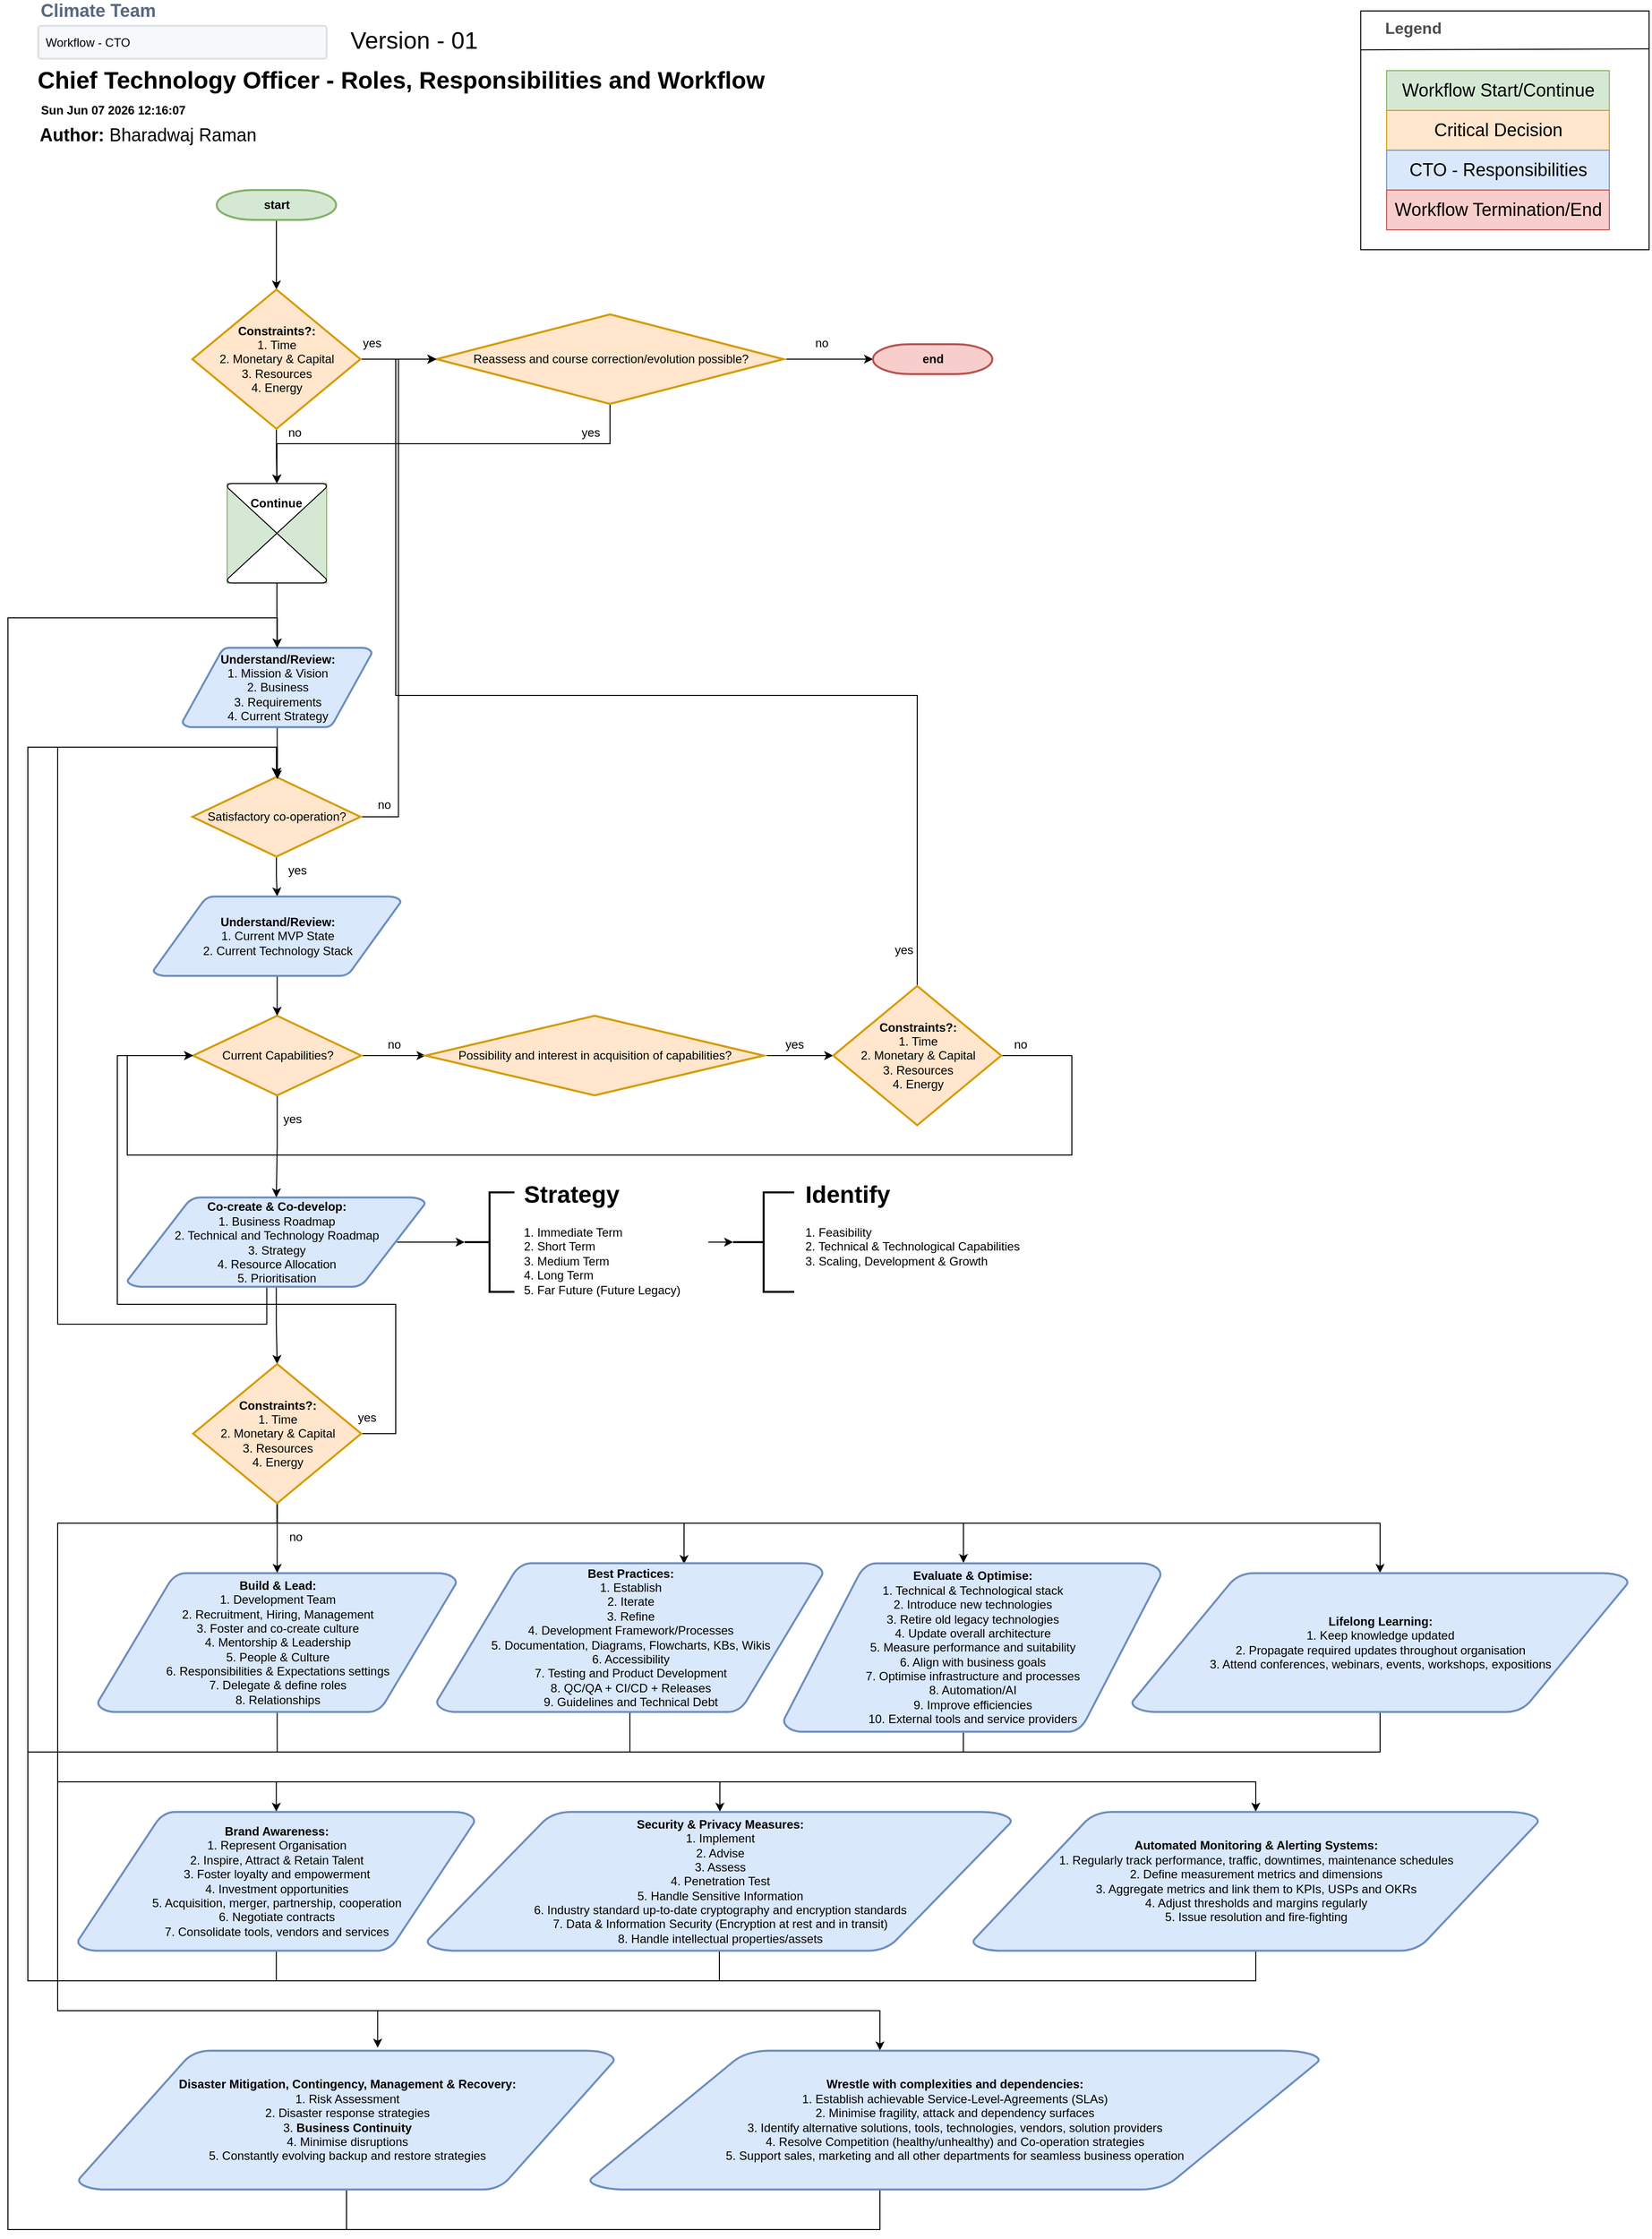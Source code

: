 <mxfile version="20.7.4" type="device"><diagram id="6a731a19-8d31-9384-78a2-239565b7b9f0" name="Page-1"><mxGraphModel dx="1796" dy="-773" grid="1" gridSize="10" guides="1" tooltips="1" connect="1" arrows="1" fold="1" page="1" pageScale="1" pageWidth="1169" pageHeight="827" background="none" math="0" shadow="0"><root><mxCell id="0"/><mxCell id="1" parent="0"/><mxCell id="cWF1NOrzTTTXSs0t4rSS-109" style="edgeStyle=orthogonalEdgeStyle;rounded=0;orthogonalLoop=1;jettySize=auto;html=1;entryX=0.5;entryY=0;entryDx=0;entryDy=0;entryPerimeter=0;" parent="1" source="cWF1NOrzTTTXSs0t4rSS-55" target="cWF1NOrzTTTXSs0t4rSS-59" edge="1"><mxGeometry relative="1" as="geometry"/></mxCell><mxCell id="cWF1NOrzTTTXSs0t4rSS-55" value="start" style="shape=mxgraph.flowchart.terminator;strokeWidth=2;gradientDirection=north;fontStyle=1;html=1;fillColor=#d5e8d4;strokeColor=#82b366;" parent="1" vertex="1"><mxGeometry x="270" y="1870" width="120" height="30" as="geometry"/></mxCell><mxCell id="cWF1NOrzTTTXSs0t4rSS-126" style="edgeStyle=orthogonalEdgeStyle;rounded=0;orthogonalLoop=1;jettySize=auto;html=1;exitX=0.5;exitY=1;exitDx=0;exitDy=0;exitPerimeter=0;entryX=0.5;entryY=0;entryDx=0;entryDy=0;entryPerimeter=0;" parent="1" source="cWF1NOrzTTTXSs0t4rSS-56" target="cWF1NOrzTTTXSs0t4rSS-125" edge="1"><mxGeometry relative="1" as="geometry"/></mxCell><mxCell id="cWF1NOrzTTTXSs0t4rSS-56" value="&lt;b&gt;Understand/Review: &lt;br&gt;&lt;/b&gt;1. Mission &amp;amp; Vision&lt;br&gt;2. Business&lt;br&gt;3. Requirements&lt;br&gt;4. Current Strategy" style="shape=mxgraph.flowchart.data;strokeWidth=2;gradientDirection=north;fontStyle=0;html=1;align=center;fillColor=#dae8fc;strokeColor=#6c8ebf;" parent="1" vertex="1"><mxGeometry x="235.5" y="2330" width="190.5" height="80" as="geometry"/></mxCell><mxCell id="cWF1NOrzTTTXSs0t4rSS-135" style="edgeStyle=orthogonalEdgeStyle;rounded=0;orthogonalLoop=1;jettySize=auto;html=1;exitX=0.905;exitY=0.5;exitDx=0;exitDy=0;exitPerimeter=0;entryX=0;entryY=0.5;entryDx=0;entryDy=0;entryPerimeter=0;" parent="1" source="cWF1NOrzTTTXSs0t4rSS-58" target="cWF1NOrzTTTXSs0t4rSS-134" edge="1"><mxGeometry relative="1" as="geometry"/></mxCell><mxCell id="cWF1NOrzTTTXSs0t4rSS-166" style="edgeStyle=orthogonalEdgeStyle;rounded=0;orthogonalLoop=1;jettySize=auto;html=1;exitX=0.468;exitY=0.991;exitDx=0;exitDy=0;exitPerimeter=0;entryX=0.5;entryY=0;entryDx=0;entryDy=0;entryPerimeter=0;" parent="1" source="cWF1NOrzTTTXSs0t4rSS-58" target="cWF1NOrzTTTXSs0t4rSS-125" edge="1"><mxGeometry relative="1" as="geometry"><Array as="points"><mxPoint x="320" y="3010"/><mxPoint x="110" y="3010"/><mxPoint x="110" y="2430"/><mxPoint x="330" y="2430"/></Array></mxGeometry></mxCell><mxCell id="cWF1NOrzTTTXSs0t4rSS-170" style="edgeStyle=orthogonalEdgeStyle;rounded=0;orthogonalLoop=1;jettySize=auto;html=1;exitX=0.5;exitY=1;exitDx=0;exitDy=0;exitPerimeter=0;entryX=0.5;entryY=0;entryDx=0;entryDy=0;entryPerimeter=0;" parent="1" source="cWF1NOrzTTTXSs0t4rSS-58" target="cWF1NOrzTTTXSs0t4rSS-169" edge="1"><mxGeometry relative="1" as="geometry"/></mxCell><mxCell id="cWF1NOrzTTTXSs0t4rSS-58" value="&lt;b&gt;Co-create &amp;amp; Co-develop:&lt;/b&gt;&lt;br&gt;1. Business Roadmap&lt;br&gt;2. Technical and Technology Roadmap&lt;br&gt;3. Strategy&lt;br&gt;4. Resource Allocation&lt;br&gt;5. Prioritisation" style="shape=mxgraph.flowchart.data;strokeWidth=2;gradientDirection=north;fontStyle=0;html=1;fillColor=#dae8fc;strokeColor=#6c8ebf;" parent="1" vertex="1"><mxGeometry x="180" y="2882.5" width="299.75" height="90" as="geometry"/></mxCell><mxCell id="cWF1NOrzTTTXSs0t4rSS-114" style="edgeStyle=orthogonalEdgeStyle;rounded=0;orthogonalLoop=1;jettySize=auto;html=1;exitX=0.5;exitY=1;exitDx=0;exitDy=0;exitPerimeter=0;entryX=0.5;entryY=0;entryDx=0;entryDy=0;entryPerimeter=0;" parent="1" source="cWF1NOrzTTTXSs0t4rSS-59" target="cWF1NOrzTTTXSs0t4rSS-111" edge="1"><mxGeometry relative="1" as="geometry"/></mxCell><mxCell id="cWF1NOrzTTTXSs0t4rSS-118" style="edgeStyle=orthogonalEdgeStyle;rounded=0;orthogonalLoop=1;jettySize=auto;html=1;exitX=1;exitY=0.5;exitDx=0;exitDy=0;exitPerimeter=0;entryX=0;entryY=0.5;entryDx=0;entryDy=0;entryPerimeter=0;" parent="1" source="cWF1NOrzTTTXSs0t4rSS-59" target="cWF1NOrzTTTXSs0t4rSS-117" edge="1"><mxGeometry relative="1" as="geometry"><mxPoint x="510" y="2040.333" as="targetPoint"/></mxGeometry></mxCell><mxCell id="cWF1NOrzTTTXSs0t4rSS-59" value="&lt;b&gt;Constraints?:&lt;/b&gt;&lt;br&gt;1. Time&lt;br&gt;2. Monetary &amp;amp; Capital&lt;br&gt;3. Resources&lt;br&gt;4. Energy" style="shape=mxgraph.flowchart.decision;strokeWidth=2;gradientDirection=north;fontStyle=0;html=1;fillColor=#ffe6cc;strokeColor=#d79b00;" parent="1" vertex="1"><mxGeometry x="245.5" y="1970" width="169" height="140" as="geometry"/></mxCell><mxCell id="cWF1NOrzTTTXSs0t4rSS-113" value="" style="group;fillColor=#d5e8d4;strokeColor=#82b366;fontStyle=1" parent="1" vertex="1" connectable="0"><mxGeometry x="280.5" y="2165" width="100" height="100" as="geometry"/></mxCell><mxCell id="cWF1NOrzTTTXSs0t4rSS-111" value="" style="verticalLabelPosition=bottom;verticalAlign=top;html=1;shape=mxgraph.flowchart.collate;" parent="cWF1NOrzTTTXSs0t4rSS-113" vertex="1"><mxGeometry width="100" height="100" as="geometry"/></mxCell><mxCell id="cWF1NOrzTTTXSs0t4rSS-112" value="Continue" style="text;html=1;strokeColor=none;fillColor=none;align=center;verticalAlign=middle;whiteSpace=wrap;rounded=0;fontStyle=1" parent="cWF1NOrzTTTXSs0t4rSS-113" vertex="1"><mxGeometry x="19.5" y="5" width="60" height="30" as="geometry"/></mxCell><mxCell id="cWF1NOrzTTTXSs0t4rSS-115" value="no" style="text;fontStyle=0;html=1;strokeColor=none;gradientColor=none;fillColor=none;strokeWidth=2;" parent="1" vertex="1"><mxGeometry x="340" y="2100" width="40" height="26" as="geometry"/></mxCell><mxCell id="cWF1NOrzTTTXSs0t4rSS-116" style="edgeStyle=orthogonalEdgeStyle;rounded=0;orthogonalLoop=1;jettySize=auto;html=1;exitX=0.5;exitY=1;exitDx=0;exitDy=0;exitPerimeter=0;entryX=0.5;entryY=0;entryDx=0;entryDy=0;entryPerimeter=0;" parent="1" source="cWF1NOrzTTTXSs0t4rSS-111" target="cWF1NOrzTTTXSs0t4rSS-56" edge="1"><mxGeometry relative="1" as="geometry"/></mxCell><mxCell id="cWF1NOrzTTTXSs0t4rSS-123" style="edgeStyle=orthogonalEdgeStyle;rounded=0;orthogonalLoop=1;jettySize=auto;html=1;exitX=1;exitY=0.5;exitDx=0;exitDy=0;exitPerimeter=0;entryX=0;entryY=0.5;entryDx=0;entryDy=0;entryPerimeter=0;" parent="1" source="cWF1NOrzTTTXSs0t4rSS-117" target="cWF1NOrzTTTXSs0t4rSS-122" edge="1"><mxGeometry relative="1" as="geometry"/></mxCell><mxCell id="cWF1NOrzTTTXSs0t4rSS-133" style="edgeStyle=orthogonalEdgeStyle;rounded=0;orthogonalLoop=1;jettySize=auto;html=1;exitX=0.5;exitY=1;exitDx=0;exitDy=0;exitPerimeter=0;" parent="1" source="cWF1NOrzTTTXSs0t4rSS-117" target="cWF1NOrzTTTXSs0t4rSS-111" edge="1"><mxGeometry relative="1" as="geometry"/></mxCell><mxCell id="cWF1NOrzTTTXSs0t4rSS-117" value="Reassess and course correction/evolution possible?" style="shape=mxgraph.flowchart.decision;strokeWidth=2;gradientDirection=north;fontStyle=0;html=1;fillColor=#ffe6cc;strokeColor=#d79b00;" parent="1" vertex="1"><mxGeometry x="491" y="1995" width="349" height="90" as="geometry"/></mxCell><mxCell id="cWF1NOrzTTTXSs0t4rSS-119" value="yes" style="text;fontStyle=0;html=1;strokeColor=none;gradientColor=none;fillColor=none;strokeWidth=2;" parent="1" vertex="1"><mxGeometry x="414.5" y="2010" width="40" height="26" as="geometry"/></mxCell><mxCell id="cWF1NOrzTTTXSs0t4rSS-121" value="yes" style="text;fontStyle=0;html=1;strokeColor=none;gradientColor=none;fillColor=none;strokeWidth=2;" parent="1" vertex="1"><mxGeometry x="635" y="2100" width="40" height="26" as="geometry"/></mxCell><mxCell id="cWF1NOrzTTTXSs0t4rSS-122" value="end" style="shape=mxgraph.flowchart.terminator;strokeWidth=2;gradientDirection=north;fontStyle=1;html=1;fillColor=#f8cecc;strokeColor=#b85450;" parent="1" vertex="1"><mxGeometry x="930" y="2025" width="120" height="30" as="geometry"/></mxCell><mxCell id="cWF1NOrzTTTXSs0t4rSS-144" style="edgeStyle=orthogonalEdgeStyle;rounded=0;orthogonalLoop=1;jettySize=auto;html=1;exitX=1;exitY=0.5;exitDx=0;exitDy=0;exitPerimeter=0;entryX=0;entryY=0.5;entryDx=0;entryDy=0;entryPerimeter=0;" parent="1" source="cWF1NOrzTTTXSs0t4rSS-125" target="cWF1NOrzTTTXSs0t4rSS-117" edge="1"><mxGeometry relative="1" as="geometry"/></mxCell><mxCell id="cWF1NOrzTTTXSs0t4rSS-147" style="edgeStyle=orthogonalEdgeStyle;rounded=0;orthogonalLoop=1;jettySize=auto;html=1;exitX=0.5;exitY=1;exitDx=0;exitDy=0;exitPerimeter=0;entryX=0.5;entryY=0;entryDx=0;entryDy=0;entryPerimeter=0;" parent="1" source="cWF1NOrzTTTXSs0t4rSS-125" target="cWF1NOrzTTTXSs0t4rSS-146" edge="1"><mxGeometry relative="1" as="geometry"/></mxCell><mxCell id="cWF1NOrzTTTXSs0t4rSS-125" value="Satisfactory co-operation?" style="shape=mxgraph.flowchart.decision;strokeWidth=2;gradientDirection=north;fontStyle=0;html=1;fillColor=#ffe6cc;strokeColor=#d79b00;" parent="1" vertex="1"><mxGeometry x="245.5" y="2460" width="169" height="80" as="geometry"/></mxCell><mxCell id="cWF1NOrzTTTXSs0t4rSS-130" value="no" style="text;fontStyle=0;html=1;strokeColor=none;gradientColor=none;fillColor=none;strokeWidth=2;" parent="1" vertex="1"><mxGeometry x="430" y="2474" width="40" height="26" as="geometry"/></mxCell><mxCell id="cWF1NOrzTTTXSs0t4rSS-131" value="no" style="text;fontStyle=0;html=1;strokeColor=none;gradientColor=none;fillColor=none;strokeWidth=2;" parent="1" vertex="1"><mxGeometry x="870" y="2010" width="40" height="26" as="geometry"/></mxCell><mxCell id="cWF1NOrzTTTXSs0t4rSS-137" value="" style="group" parent="1" vertex="1" connectable="0"><mxGeometry x="519.37" y="2860" width="245" height="135" as="geometry"/></mxCell><mxCell id="cWF1NOrzTTTXSs0t4rSS-134" value="" style="strokeWidth=2;html=1;shape=mxgraph.flowchart.annotation_2;align=left;labelPosition=right;pointerEvents=1;" parent="cWF1NOrzTTTXSs0t4rSS-137" vertex="1"><mxGeometry y="17.5" width="50" height="100" as="geometry"/></mxCell><mxCell id="cWF1NOrzTTTXSs0t4rSS-136" value="&lt;h1&gt;Strategy&lt;/h1&gt;&lt;p&gt;1. Immediate Term&lt;br&gt;2. Short Term&lt;br&gt;3. Medium Term&lt;br&gt;4. Long Term&lt;br&gt;5. Far Future (Future Legacy)&lt;/p&gt;" style="text;html=1;strokeColor=none;fillColor=none;spacing=5;spacingTop=-20;whiteSpace=wrap;overflow=hidden;rounded=0;" parent="cWF1NOrzTTTXSs0t4rSS-137" vertex="1"><mxGeometry x="55" width="190" height="135" as="geometry"/></mxCell><mxCell id="cWF1NOrzTTTXSs0t4rSS-138" value="" style="group" parent="1" vertex="1" connectable="0"><mxGeometry x="789.37" y="2860" width="300.63" height="135" as="geometry"/></mxCell><mxCell id="cWF1NOrzTTTXSs0t4rSS-139" value="" style="strokeWidth=2;html=1;shape=mxgraph.flowchart.annotation_2;align=left;labelPosition=right;pointerEvents=1;" parent="cWF1NOrzTTTXSs0t4rSS-138" vertex="1"><mxGeometry y="17.5" width="61.353" height="100" as="geometry"/></mxCell><mxCell id="cWF1NOrzTTTXSs0t4rSS-140" value="&lt;h1&gt;Identify&lt;/h1&gt;&lt;p&gt;1. Feasibility&lt;br&gt;2. Technical &amp;amp; Technological Capabilities&lt;br&gt;3. Scaling, Development &amp;amp; Growth&lt;br&gt;&lt;/p&gt;" style="text;html=1;strokeColor=none;fillColor=none;spacing=5;spacingTop=-20;whiteSpace=wrap;overflow=hidden;rounded=0;" parent="cWF1NOrzTTTXSs0t4rSS-138" vertex="1"><mxGeometry x="67.488" width="233.142" height="110" as="geometry"/></mxCell><mxCell id="cWF1NOrzTTTXSs0t4rSS-143" style="edgeStyle=orthogonalEdgeStyle;rounded=0;orthogonalLoop=1;jettySize=auto;html=1;entryX=0;entryY=0.5;entryDx=0;entryDy=0;entryPerimeter=0;" parent="1" source="cWF1NOrzTTTXSs0t4rSS-136" target="cWF1NOrzTTTXSs0t4rSS-139" edge="1"><mxGeometry relative="1" as="geometry"/></mxCell><mxCell id="cWF1NOrzTTTXSs0t4rSS-151" style="edgeStyle=orthogonalEdgeStyle;rounded=0;orthogonalLoop=1;jettySize=auto;html=1;exitX=1;exitY=0.5;exitDx=0;exitDy=0;exitPerimeter=0;entryX=0;entryY=0.5;entryDx=0;entryDy=0;entryPerimeter=0;" parent="1" source="cWF1NOrzTTTXSs0t4rSS-145" target="cWF1NOrzTTTXSs0t4rSS-150" edge="1"><mxGeometry relative="1" as="geometry"/></mxCell><mxCell id="cWF1NOrzTTTXSs0t4rSS-162" style="edgeStyle=orthogonalEdgeStyle;rounded=0;orthogonalLoop=1;jettySize=auto;html=1;" parent="1" source="cWF1NOrzTTTXSs0t4rSS-145" target="cWF1NOrzTTTXSs0t4rSS-58" edge="1"><mxGeometry relative="1" as="geometry"/></mxCell><mxCell id="cWF1NOrzTTTXSs0t4rSS-145" value="Current Capabilities?" style="shape=mxgraph.flowchart.decision;strokeWidth=2;gradientDirection=north;fontStyle=0;html=1;fillColor=#ffe6cc;strokeColor=#d79b00;" parent="1" vertex="1"><mxGeometry x="246.25" y="2700" width="169" height="80" as="geometry"/></mxCell><mxCell id="cWF1NOrzTTTXSs0t4rSS-149" style="edgeStyle=orthogonalEdgeStyle;rounded=0;orthogonalLoop=1;jettySize=auto;html=1;exitX=0.5;exitY=1;exitDx=0;exitDy=0;exitPerimeter=0;entryX=0.5;entryY=0;entryDx=0;entryDy=0;entryPerimeter=0;" parent="1" source="cWF1NOrzTTTXSs0t4rSS-146" target="cWF1NOrzTTTXSs0t4rSS-145" edge="1"><mxGeometry relative="1" as="geometry"/></mxCell><mxCell id="cWF1NOrzTTTXSs0t4rSS-146" value="&lt;b&gt;Understand/Review: &lt;br&gt;&lt;/b&gt;1. Current MVP State&lt;br&gt;2. Current Technology Stack" style="shape=mxgraph.flowchart.data;strokeWidth=2;gradientDirection=north;fontStyle=0;html=1;align=center;fillColor=#dae8fc;strokeColor=#6c8ebf;" parent="1" vertex="1"><mxGeometry x="206.25" y="2580" width="249" height="80" as="geometry"/></mxCell><mxCell id="cWF1NOrzTTTXSs0t4rSS-148" value="yes" style="text;fontStyle=0;html=1;strokeColor=none;gradientColor=none;fillColor=none;strokeWidth=2;" parent="1" vertex="1"><mxGeometry x="340" y="2540" width="40" height="26" as="geometry"/></mxCell><mxCell id="cWF1NOrzTTTXSs0t4rSS-156" style="edgeStyle=orthogonalEdgeStyle;rounded=0;orthogonalLoop=1;jettySize=auto;html=1;exitX=1;exitY=0.5;exitDx=0;exitDy=0;exitPerimeter=0;entryX=0;entryY=0.5;entryDx=0;entryDy=0;entryPerimeter=0;" parent="1" source="cWF1NOrzTTTXSs0t4rSS-150" target="cWF1NOrzTTTXSs0t4rSS-155" edge="1"><mxGeometry relative="1" as="geometry"/></mxCell><mxCell id="cWF1NOrzTTTXSs0t4rSS-150" value="Possibility and interest in acquisition of capabilities?" style="shape=mxgraph.flowchart.decision;strokeWidth=2;gradientDirection=north;fontStyle=0;html=1;fillColor=#ffe6cc;strokeColor=#d79b00;" parent="1" vertex="1"><mxGeometry x="480" y="2700" width="340" height="80" as="geometry"/></mxCell><mxCell id="cWF1NOrzTTTXSs0t4rSS-152" value="no" style="text;fontStyle=0;html=1;strokeColor=none;gradientColor=none;fillColor=none;strokeWidth=2;" parent="1" vertex="1"><mxGeometry x="440" y="2715" width="40" height="26" as="geometry"/></mxCell><mxCell id="cWF1NOrzTTTXSs0t4rSS-158" style="edgeStyle=orthogonalEdgeStyle;rounded=0;orthogonalLoop=1;jettySize=auto;html=1;exitX=0.5;exitY=0;exitDx=0;exitDy=0;exitPerimeter=0;entryX=0;entryY=0.5;entryDx=0;entryDy=0;entryPerimeter=0;" parent="1" source="cWF1NOrzTTTXSs0t4rSS-155" target="cWF1NOrzTTTXSs0t4rSS-117" edge="1"><mxGeometry relative="1" as="geometry"><Array as="points"><mxPoint x="975" y="2378"/><mxPoint x="450" y="2378"/><mxPoint x="450" y="2040"/></Array></mxGeometry></mxCell><mxCell id="cWF1NOrzTTTXSs0t4rSS-160" style="edgeStyle=orthogonalEdgeStyle;rounded=0;orthogonalLoop=1;jettySize=auto;html=1;exitX=1;exitY=0.5;exitDx=0;exitDy=0;exitPerimeter=0;entryX=0;entryY=0.5;entryDx=0;entryDy=0;entryPerimeter=0;" parent="1" source="cWF1NOrzTTTXSs0t4rSS-155" target="cWF1NOrzTTTXSs0t4rSS-145" edge="1"><mxGeometry relative="1" as="geometry"><Array as="points"><mxPoint x="1130" y="2740"/><mxPoint x="1130" y="2840"/><mxPoint x="180" y="2840"/><mxPoint x="180" y="2740"/></Array></mxGeometry></mxCell><mxCell id="cWF1NOrzTTTXSs0t4rSS-155" value="&lt;b&gt;Constraints?:&lt;/b&gt;&lt;br&gt;1. Time&lt;br&gt;2. Monetary &amp;amp; Capital&lt;br&gt;3. Resources&lt;br&gt;4. Energy" style="shape=mxgraph.flowchart.decision;strokeWidth=2;gradientDirection=north;fontStyle=0;html=1;fillColor=#ffe6cc;strokeColor=#d79b00;" parent="1" vertex="1"><mxGeometry x="890" y="2670" width="169" height="140" as="geometry"/></mxCell><mxCell id="cWF1NOrzTTTXSs0t4rSS-157" value="yes" style="text;fontStyle=0;html=1;strokeColor=none;gradientColor=none;fillColor=none;strokeWidth=2;" parent="1" vertex="1"><mxGeometry x="840" y="2715" width="40" height="26" as="geometry"/></mxCell><mxCell id="cWF1NOrzTTTXSs0t4rSS-159" value="yes" style="text;fontStyle=0;html=1;strokeColor=none;gradientColor=none;fillColor=none;strokeWidth=2;" parent="1" vertex="1"><mxGeometry x="950" y="2620" width="40" height="26" as="geometry"/></mxCell><mxCell id="cWF1NOrzTTTXSs0t4rSS-161" value="no" style="text;fontStyle=0;html=1;strokeColor=none;gradientColor=none;fillColor=none;strokeWidth=2;" parent="1" vertex="1"><mxGeometry x="1070" y="2715" width="40" height="26" as="geometry"/></mxCell><mxCell id="cWF1NOrzTTTXSs0t4rSS-163" value="yes" style="text;fontStyle=0;html=1;strokeColor=none;gradientColor=none;fillColor=none;strokeWidth=2;" parent="1" vertex="1"><mxGeometry x="335" y="2790" width="40" height="26" as="geometry"/></mxCell><mxCell id="cWF1NOrzTTTXSs0t4rSS-179" style="edgeStyle=orthogonalEdgeStyle;rounded=0;orthogonalLoop=1;jettySize=auto;html=1;exitX=0.5;exitY=1;exitDx=0;exitDy=0;exitPerimeter=0;" parent="1" source="cWF1NOrzTTTXSs0t4rSS-167" edge="1"><mxGeometry relative="1" as="geometry"><mxPoint x="331" y="2462.105" as="targetPoint"/><Array as="points"><mxPoint x="331" y="3440"/><mxPoint x="80" y="3440"/><mxPoint x="80" y="2430"/><mxPoint x="331" y="2430"/></Array></mxGeometry></mxCell><mxCell id="cWF1NOrzTTTXSs0t4rSS-167" value="&lt;b&gt;Build &amp;amp; Lead: &lt;br&gt;&lt;/b&gt;1. Development Team&lt;br&gt;2. Recruitment, Hiring, Management&lt;br&gt;3. Foster and co-create culture&lt;br&gt;4. Mentorship &amp;amp; Leadership&lt;br&gt;5. People &amp;amp; Culture&lt;br&gt;6. Responsibilities &amp;amp; Expectations settings&lt;br&gt;7. Delegate &amp;amp; define roles&lt;br&gt;8. Relationships" style="shape=mxgraph.flowchart.data;strokeWidth=2;gradientDirection=north;fontStyle=0;html=1;align=center;fillColor=#dae8fc;strokeColor=#6c8ebf;" parent="1" vertex="1"><mxGeometry x="150.19" y="3260" width="361.12" height="140" as="geometry"/></mxCell><mxCell id="cWF1NOrzTTTXSs0t4rSS-171" style="edgeStyle=orthogonalEdgeStyle;rounded=0;orthogonalLoop=1;jettySize=auto;html=1;exitX=1;exitY=0.5;exitDx=0;exitDy=0;exitPerimeter=0;entryX=0;entryY=0.5;entryDx=0;entryDy=0;entryPerimeter=0;" parent="1" source="cWF1NOrzTTTXSs0t4rSS-169" target="cWF1NOrzTTTXSs0t4rSS-145" edge="1"><mxGeometry relative="1" as="geometry"><Array as="points"><mxPoint x="450" y="3120"/><mxPoint x="450" y="2990"/><mxPoint x="170" y="2990"/><mxPoint x="170" y="2740"/></Array></mxGeometry></mxCell><mxCell id="cWF1NOrzTTTXSs0t4rSS-173" style="edgeStyle=orthogonalEdgeStyle;rounded=0;orthogonalLoop=1;jettySize=auto;html=1;exitX=0.5;exitY=1;exitDx=0;exitDy=0;exitPerimeter=0;" parent="1" source="cWF1NOrzTTTXSs0t4rSS-169" target="cWF1NOrzTTTXSs0t4rSS-167" edge="1"><mxGeometry relative="1" as="geometry"/></mxCell><mxCell id="cWF1NOrzTTTXSs0t4rSS-177" style="edgeStyle=orthogonalEdgeStyle;rounded=0;orthogonalLoop=1;jettySize=auto;html=1;exitX=0.5;exitY=1;exitDx=0;exitDy=0;exitPerimeter=0;entryX=0.64;entryY=0.007;entryDx=0;entryDy=0;entryPerimeter=0;" parent="1" source="cWF1NOrzTTTXSs0t4rSS-169" target="cWF1NOrzTTTXSs0t4rSS-176" edge="1"><mxGeometry relative="1" as="geometry"><Array as="points"><mxPoint x="331" y="3210"/><mxPoint x="740" y="3210"/></Array></mxGeometry></mxCell><mxCell id="cWF1NOrzTTTXSs0t4rSS-182" style="edgeStyle=orthogonalEdgeStyle;rounded=0;orthogonalLoop=1;jettySize=auto;html=1;exitX=0.5;exitY=1;exitDx=0;exitDy=0;exitPerimeter=0;" parent="1" source="cWF1NOrzTTTXSs0t4rSS-169" target="cWF1NOrzTTTXSs0t4rSS-178" edge="1"><mxGeometry relative="1" as="geometry"><Array as="points"><mxPoint x="331" y="3210"/><mxPoint x="1021" y="3210"/></Array></mxGeometry></mxCell><mxCell id="cWF1NOrzTTTXSs0t4rSS-185" style="edgeStyle=orthogonalEdgeStyle;rounded=0;orthogonalLoop=1;jettySize=auto;html=1;exitX=0.5;exitY=1;exitDx=0;exitDy=0;exitPerimeter=0;" parent="1" source="cWF1NOrzTTTXSs0t4rSS-169" target="cWF1NOrzTTTXSs0t4rSS-184" edge="1"><mxGeometry relative="1" as="geometry"><Array as="points"><mxPoint x="331" y="3210"/><mxPoint x="1440" y="3210"/></Array></mxGeometry></mxCell><mxCell id="cWF1NOrzTTTXSs0t4rSS-188" style="edgeStyle=orthogonalEdgeStyle;rounded=0;orthogonalLoop=1;jettySize=auto;html=1;exitX=0.5;exitY=1;exitDx=0;exitDy=0;exitPerimeter=0;entryX=0.5;entryY=0;entryDx=0;entryDy=0;entryPerimeter=0;" parent="1" source="cWF1NOrzTTTXSs0t4rSS-169" target="cWF1NOrzTTTXSs0t4rSS-187" edge="1"><mxGeometry relative="1" as="geometry"><Array as="points"><mxPoint x="331" y="3210"/><mxPoint x="110" y="3210"/><mxPoint x="110" y="3470"/><mxPoint x="330" y="3470"/></Array></mxGeometry></mxCell><mxCell id="cWF1NOrzTTTXSs0t4rSS-190" style="edgeStyle=orthogonalEdgeStyle;rounded=0;orthogonalLoop=1;jettySize=auto;html=1;exitX=0.5;exitY=1;exitDx=0;exitDy=0;exitPerimeter=0;" parent="1" source="cWF1NOrzTTTXSs0t4rSS-169" target="cWF1NOrzTTTXSs0t4rSS-189" edge="1"><mxGeometry relative="1" as="geometry"><Array as="points"><mxPoint x="331" y="3210"/><mxPoint x="110" y="3210"/><mxPoint x="110" y="3470"/><mxPoint x="776" y="3470"/></Array></mxGeometry></mxCell><mxCell id="cWF1NOrzTTTXSs0t4rSS-194" style="edgeStyle=orthogonalEdgeStyle;rounded=0;orthogonalLoop=1;jettySize=auto;html=1;exitX=0.5;exitY=1;exitDx=0;exitDy=0;exitPerimeter=0;" parent="1" source="cWF1NOrzTTTXSs0t4rSS-169" target="cWF1NOrzTTTXSs0t4rSS-193" edge="1"><mxGeometry relative="1" as="geometry"><Array as="points"><mxPoint x="331" y="3210"/><mxPoint x="110" y="3210"/><mxPoint x="110" y="3470"/><mxPoint x="1315" y="3470"/></Array></mxGeometry></mxCell><mxCell id="cWF1NOrzTTTXSs0t4rSS-197" style="edgeStyle=orthogonalEdgeStyle;rounded=0;orthogonalLoop=1;jettySize=auto;html=1;exitX=0.5;exitY=1;exitDx=0;exitDy=0;exitPerimeter=0;entryX=0.558;entryY=-0.02;entryDx=0;entryDy=0;entryPerimeter=0;" parent="1" source="cWF1NOrzTTTXSs0t4rSS-169" target="cWF1NOrzTTTXSs0t4rSS-196" edge="1"><mxGeometry relative="1" as="geometry"><Array as="points"><mxPoint x="331" y="3210"/><mxPoint x="110" y="3210"/><mxPoint x="110" y="3700"/><mxPoint x="432" y="3700"/></Array></mxGeometry></mxCell><mxCell id="cWF1NOrzTTTXSs0t4rSS-201" style="edgeStyle=orthogonalEdgeStyle;rounded=0;orthogonalLoop=1;jettySize=auto;html=1;" parent="1" source="cWF1NOrzTTTXSs0t4rSS-169" target="cWF1NOrzTTTXSs0t4rSS-198" edge="1"><mxGeometry relative="1" as="geometry"><Array as="points"><mxPoint x="331" y="3210"/><mxPoint x="110" y="3210"/><mxPoint x="110" y="3700"/><mxPoint x="937" y="3700"/></Array></mxGeometry></mxCell><mxCell id="cWF1NOrzTTTXSs0t4rSS-169" value="&lt;b&gt;Constraints?:&lt;/b&gt;&lt;br&gt;1. Time&lt;br&gt;2. Monetary &amp;amp; Capital&lt;br&gt;3. Resources&lt;br&gt;4. Energy" style="shape=mxgraph.flowchart.decision;strokeWidth=2;gradientDirection=north;fontStyle=0;html=1;fillColor=#ffe6cc;strokeColor=#d79b00;" parent="1" vertex="1"><mxGeometry x="246.25" y="3050" width="169" height="140" as="geometry"/></mxCell><mxCell id="cWF1NOrzTTTXSs0t4rSS-172" value="yes" style="text;fontStyle=0;html=1;strokeColor=none;gradientColor=none;fillColor=none;strokeWidth=2;" parent="1" vertex="1"><mxGeometry x="410" y="3090" width="40" height="26" as="geometry"/></mxCell><mxCell id="cWF1NOrzTTTXSs0t4rSS-174" value="no" style="text;fontStyle=0;html=1;strokeColor=none;gradientColor=none;fillColor=none;strokeWidth=2;" parent="1" vertex="1"><mxGeometry x="340.5" y="3210" width="40" height="26" as="geometry"/></mxCell><mxCell id="cWF1NOrzTTTXSs0t4rSS-180" style="edgeStyle=orthogonalEdgeStyle;rounded=0;orthogonalLoop=1;jettySize=auto;html=1;exitX=0.5;exitY=1;exitDx=0;exitDy=0;exitPerimeter=0;entryX=0.5;entryY=0;entryDx=0;entryDy=0;entryPerimeter=0;" parent="1" source="cWF1NOrzTTTXSs0t4rSS-176" target="cWF1NOrzTTTXSs0t4rSS-125" edge="1"><mxGeometry relative="1" as="geometry"><Array as="points"><mxPoint x="686" y="3440"/><mxPoint x="80" y="3440"/><mxPoint x="80" y="2430"/><mxPoint x="330" y="2430"/></Array></mxGeometry></mxCell><mxCell id="cWF1NOrzTTTXSs0t4rSS-176" value="&lt;b&gt;Best Practices: &lt;br&gt;&lt;/b&gt;1. Establish&lt;br&gt;2. Iterate&lt;br&gt;3. Refine&lt;br&gt;4. Development Framework/Processes&lt;br&gt;5. Documentation, Diagrams, Flowcharts, KBs, Wikis&lt;br&gt;6. Accessibility&lt;br&gt;7. Testing and Product Development&lt;br&gt;8. QC/QA + CI/CD + Releases&lt;br&gt;9. Guidelines and Technical Debt" style="shape=mxgraph.flowchart.data;strokeWidth=2;gradientDirection=north;fontStyle=0;html=1;align=center;fillColor=#dae8fc;strokeColor=#6c8ebf;" parent="1" vertex="1"><mxGeometry x="491" y="3250" width="389" height="150" as="geometry"/></mxCell><mxCell id="cWF1NOrzTTTXSs0t4rSS-183" style="edgeStyle=orthogonalEdgeStyle;rounded=0;orthogonalLoop=1;jettySize=auto;html=1;entryX=0.5;entryY=0;entryDx=0;entryDy=0;entryPerimeter=0;exitX=0.476;exitY=1.003;exitDx=0;exitDy=0;exitPerimeter=0;" parent="1" source="cWF1NOrzTTTXSs0t4rSS-178" target="cWF1NOrzTTTXSs0t4rSS-125" edge="1"><mxGeometry relative="1" as="geometry"><Array as="points"><mxPoint x="1021" y="3440"/><mxPoint x="80" y="3440"/><mxPoint x="80" y="2430"/><mxPoint x="330" y="2430"/></Array></mxGeometry></mxCell><mxCell id="cWF1NOrzTTTXSs0t4rSS-178" value="&lt;b&gt;Evaluate &amp;amp; Optimise: &lt;br&gt;&lt;/b&gt;1. Technical &amp;amp; Technological stack&lt;br&gt;2. Introduce new technologies&lt;br&gt;3. Retire old legacy technologies&lt;br&gt;4. Update overall architecture&lt;br&gt;5. Measure performance and suitability&lt;br&gt;6. Align with business goals&lt;br&gt;7. Optimise infrastructure and processes&lt;br&gt;8. Automation/AI&lt;br&gt;9. Improve efficiencies&lt;br&gt;10. External tools and service providers" style="shape=mxgraph.flowchart.data;strokeWidth=2;gradientDirection=north;fontStyle=0;html=1;align=center;fillColor=#dae8fc;strokeColor=#6c8ebf;" parent="1" vertex="1"><mxGeometry x="840" y="3250" width="380" height="170" as="geometry"/></mxCell><mxCell id="cWF1NOrzTTTXSs0t4rSS-186" style="edgeStyle=orthogonalEdgeStyle;rounded=0;orthogonalLoop=1;jettySize=auto;html=1;entryX=0.5;entryY=0;entryDx=0;entryDy=0;entryPerimeter=0;" parent="1" source="cWF1NOrzTTTXSs0t4rSS-184" target="cWF1NOrzTTTXSs0t4rSS-125" edge="1"><mxGeometry relative="1" as="geometry"><Array as="points"><mxPoint x="1440" y="3440"/><mxPoint x="80" y="3440"/><mxPoint x="80" y="2430"/><mxPoint x="330" y="2430"/></Array></mxGeometry></mxCell><mxCell id="cWF1NOrzTTTXSs0t4rSS-184" value="&lt;b&gt;Lifelong Learning: &lt;br&gt;&lt;/b&gt;1. Keep knowledge updated&lt;br&gt;2. Propagate required updates throughout organisation&lt;br&gt;3. Attend conferences, webinars, events, workshops, expositions" style="shape=mxgraph.flowchart.data;strokeWidth=2;gradientDirection=north;fontStyle=0;html=1;align=center;fillColor=#dae8fc;strokeColor=#6c8ebf;" parent="1" vertex="1"><mxGeometry x="1190" y="3260" width="500" height="140" as="geometry"/></mxCell><mxCell id="cWF1NOrzTTTXSs0t4rSS-191" style="edgeStyle=orthogonalEdgeStyle;rounded=0;orthogonalLoop=1;jettySize=auto;html=1;exitX=0.5;exitY=1;exitDx=0;exitDy=0;exitPerimeter=0;entryX=0.5;entryY=0;entryDx=0;entryDy=0;entryPerimeter=0;" parent="1" source="cWF1NOrzTTTXSs0t4rSS-187" target="cWF1NOrzTTTXSs0t4rSS-125" edge="1"><mxGeometry relative="1" as="geometry"><Array as="points"><mxPoint x="330" y="3670"/><mxPoint x="80" y="3670"/><mxPoint x="80" y="2430"/><mxPoint x="330" y="2430"/></Array></mxGeometry></mxCell><mxCell id="cWF1NOrzTTTXSs0t4rSS-187" value="&lt;b&gt;Brand Awareness: &lt;br&gt;&lt;/b&gt;1. Represent Organisation&lt;br&gt;2. Inspire, Attract &amp;amp; Retain Talent&lt;br&gt;3. Foster loyalty and empowerment&lt;br&gt;4. Investment opportunities&lt;br&gt;5. Acquisition, merger, partnership, cooperation&lt;br&gt;6. Negotiate contracts&lt;br&gt;7. Consolidate tools, vendors and services" style="shape=mxgraph.flowchart.data;strokeWidth=2;gradientDirection=north;fontStyle=0;html=1;align=center;fillColor=#dae8fc;strokeColor=#6c8ebf;" parent="1" vertex="1"><mxGeometry x="129.97" y="3500" width="399.81" height="140" as="geometry"/></mxCell><mxCell id="cWF1NOrzTTTXSs0t4rSS-192" style="edgeStyle=orthogonalEdgeStyle;rounded=0;orthogonalLoop=1;jettySize=auto;html=1;exitX=0.5;exitY=1;exitDx=0;exitDy=0;exitPerimeter=0;entryX=0.5;entryY=0;entryDx=0;entryDy=0;entryPerimeter=0;" parent="1" source="cWF1NOrzTTTXSs0t4rSS-189" target="cWF1NOrzTTTXSs0t4rSS-125" edge="1"><mxGeometry relative="1" as="geometry"><Array as="points"><mxPoint x="775" y="3670"/><mxPoint x="80" y="3670"/><mxPoint x="80" y="2430"/><mxPoint x="330" y="2430"/></Array></mxGeometry></mxCell><mxCell id="cWF1NOrzTTTXSs0t4rSS-189" value="&lt;b&gt;Security &amp;amp; Privacy Measures: &lt;br&gt;&lt;/b&gt;1. Implement&lt;br&gt;2. Advise&lt;br&gt;3. Assess&lt;br&gt;4. Penetration Test&lt;br&gt;5. Handle Sensitive Information&lt;br&gt;6. Industry standard up-to-date cryptography and encryption standards&lt;br&gt;7. Data &amp;amp; Information Security (Encryption at rest and in transit)&lt;br&gt;8. Handle intellectual properties/assets" style="shape=mxgraph.flowchart.data;strokeWidth=2;gradientDirection=north;fontStyle=0;html=1;align=center;fillColor=#dae8fc;strokeColor=#6c8ebf;" parent="1" vertex="1"><mxGeometry x="481" y="3500" width="589" height="140" as="geometry"/></mxCell><mxCell id="cWF1NOrzTTTXSs0t4rSS-195" style="edgeStyle=orthogonalEdgeStyle;rounded=0;orthogonalLoop=1;jettySize=auto;html=1;entryX=0.5;entryY=0;entryDx=0;entryDy=0;entryPerimeter=0;" parent="1" source="cWF1NOrzTTTXSs0t4rSS-193" target="cWF1NOrzTTTXSs0t4rSS-125" edge="1"><mxGeometry relative="1" as="geometry"><Array as="points"><mxPoint x="1315" y="3670"/><mxPoint x="80" y="3670"/><mxPoint x="80" y="2430"/><mxPoint x="330" y="2430"/></Array></mxGeometry></mxCell><mxCell id="cWF1NOrzTTTXSs0t4rSS-193" value="&lt;b&gt;Automated Monitoring &amp;amp; Alerting Systems: &lt;br&gt;&lt;/b&gt;1. Regularly track performance, traffic, downtimes, maintenance schedules&lt;br&gt;2. Define measurement metrics and dimensions&lt;br&gt;3. Aggregate metrics and link them to KPIs, USPs and OKRs&lt;br&gt;4. Adjust thresholds and margins regularly&lt;br&gt;5. Issue resolution and fire-fighting" style="shape=mxgraph.flowchart.data;strokeWidth=2;gradientDirection=north;fontStyle=0;html=1;align=center;fillColor=#dae8fc;strokeColor=#6c8ebf;" parent="1" vertex="1"><mxGeometry x="1030" y="3500" width="570" height="140" as="geometry"/></mxCell><mxCell id="cWF1NOrzTTTXSs0t4rSS-199" style="edgeStyle=orthogonalEdgeStyle;rounded=0;orthogonalLoop=1;jettySize=auto;html=1;entryX=0.5;entryY=0;entryDx=0;entryDy=0;entryPerimeter=0;exitX=0.5;exitY=1;exitDx=0;exitDy=0;exitPerimeter=0;" parent="1" source="cWF1NOrzTTTXSs0t4rSS-196" target="cWF1NOrzTTTXSs0t4rSS-56" edge="1"><mxGeometry relative="1" as="geometry"><Array as="points"><mxPoint x="401" y="3920"/><mxPoint x="60" y="3920"/><mxPoint x="60" y="2300"/><mxPoint x="331" y="2300"/></Array></mxGeometry></mxCell><mxCell id="cWF1NOrzTTTXSs0t4rSS-196" value="&lt;b&gt;Disaster Mitigation, Contingency, Management &amp;amp; Recovery: &lt;br&gt;&lt;/b&gt;1. Risk Assessment&lt;br&gt;2. Disaster response strategies&lt;br&gt;3. &lt;b&gt;Business Continuity&lt;/b&gt;&lt;br&gt;4. Minimise disruptions&lt;br&gt;5. Constantly evolving backup and restore strategies" style="shape=mxgraph.flowchart.data;strokeWidth=2;gradientDirection=north;fontStyle=0;html=1;align=center;fillColor=#dae8fc;strokeColor=#6c8ebf;" parent="1" vertex="1"><mxGeometry x="130.49" y="3740" width="540.03" height="140" as="geometry"/></mxCell><mxCell id="cWF1NOrzTTTXSs0t4rSS-200" style="edgeStyle=orthogonalEdgeStyle;rounded=0;orthogonalLoop=1;jettySize=auto;html=1;entryX=0.5;entryY=0;entryDx=0;entryDy=0;entryPerimeter=0;" parent="1" source="cWF1NOrzTTTXSs0t4rSS-198" target="cWF1NOrzTTTXSs0t4rSS-56" edge="1"><mxGeometry relative="1" as="geometry"><Array as="points"><mxPoint x="937" y="3920"/><mxPoint x="60" y="3920"/><mxPoint x="60" y="2300"/><mxPoint x="331" y="2300"/></Array></mxGeometry></mxCell><mxCell id="cWF1NOrzTTTXSs0t4rSS-198" value="&lt;b&gt;Wrestle with complexities and dependencies: &lt;br&gt;&lt;/b&gt;1. Establish achievable Service-Level-Agreements (SLAs)&lt;br&gt;2. Minimise fragility, attack and dependency surfaces&lt;br&gt;3. Identify alternative solutions, tools, technologies, vendors, solution providers&lt;br&gt;4. Resolve Competition (healthy/unhealthy) and Co-operation strategies&lt;br&gt;5. Support sales, marketing and all other departments for seamless business operation" style="shape=mxgraph.flowchart.data;strokeWidth=2;gradientDirection=north;fontStyle=0;html=1;align=center;fillColor=#dae8fc;strokeColor=#6c8ebf;" parent="1" vertex="1"><mxGeometry x="644.44" y="3740" width="735.56" height="140" as="geometry"/></mxCell><mxCell id="4Ph4FJftEmIfVwiPYBMM-55" value="Chief Technology Officer - Roles, Responsibilities and Workflow" style="text;strokeColor=none;fillColor=none;html=1;fontSize=24;fontStyle=1;verticalAlign=middle;align=center;" vertex="1" parent="1"><mxGeometry x="60" y="1710" width="790" height="100" as="geometry"/></mxCell><UserObject label="%date{ddd mmm dd yyyy HH:MM:ss}%" placeholders="1" id="4Ph4FJftEmIfVwiPYBMM-56"><mxCell style="text;html=1;strokeColor=none;fillColor=none;align=center;verticalAlign=middle;whiteSpace=wrap;overflow=hidden;fontStyle=1" vertex="1" parent="1"><mxGeometry x="86.25" y="1780" width="160" height="20" as="geometry"/></mxCell></UserObject><mxCell id="4Ph4FJftEmIfVwiPYBMM-57" value="&lt;font style=&quot;font-size: 18px;&quot;&gt;Climate Team&lt;/font&gt;" style="fillColor=none;strokeColor=none;html=1;fontSize=11;fontStyle=0;align=left;fontColor=#596780;fontStyle=1;fontSize=11" vertex="1" parent="1"><mxGeometry x="90.5" y="1680" width="240" height="20" as="geometry"/></mxCell><mxCell id="4Ph4FJftEmIfVwiPYBMM-58" value="Workflow - CTO" style="rounded=1;arcSize=9;fillColor=#F7F8F9;align=left;spacingLeft=5;strokeColor=#DEE1E6;html=1;strokeWidth=2;fontSize=12" vertex="1" parent="1"><mxGeometry x="90.5" y="1705" width="290" height="33" as="geometry"/></mxCell><mxCell id="4Ph4FJftEmIfVwiPYBMM-60" value="Version - 01" style="text;strokeColor=none;fillColor=none;html=1;fontSize=24;fontStyle=0;verticalAlign=middle;align=center;" vertex="1" parent="1"><mxGeometry x="390" y="1700" width="155" height="40" as="geometry"/></mxCell><mxCell id="4Ph4FJftEmIfVwiPYBMM-75" value="" style="group" vertex="1" connectable="0" parent="1"><mxGeometry x="1420.58" y="1690" width="290" height="240" as="geometry"/></mxCell><mxCell id="4Ph4FJftEmIfVwiPYBMM-73" value="" style="rounded=0;whiteSpace=wrap;html=1;fontSize=18;fillColor=none;" vertex="1" parent="4Ph4FJftEmIfVwiPYBMM-75"><mxGeometry width="290" height="240" as="geometry"/></mxCell><mxCell id="4Ph4FJftEmIfVwiPYBMM-61" value="Legend" style="align=left;fontSize=16;fontStyle=1;strokeColor=none;fillColor=none;fontColor=#4D4D4D;spacingTop=-8;resizable=0;" vertex="1" parent="4Ph4FJftEmIfVwiPYBMM-75"><mxGeometry x="22.5" y="5" width="180" height="30" as="geometry"/></mxCell><mxCell id="4Ph4FJftEmIfVwiPYBMM-69" value="Workflow Start/Continue" style="rounded=0;whiteSpace=wrap;html=1;fontSize=18;fillColor=#d5e8d4;strokeColor=#82b366;" vertex="1" parent="4Ph4FJftEmIfVwiPYBMM-75"><mxGeometry x="26" y="60" width="224" height="40" as="geometry"/></mxCell><mxCell id="4Ph4FJftEmIfVwiPYBMM-70" value="Critical Decision" style="rounded=0;whiteSpace=wrap;html=1;fontSize=18;fillColor=#ffe6cc;strokeColor=#d79b00;" vertex="1" parent="4Ph4FJftEmIfVwiPYBMM-75"><mxGeometry x="26" y="100" width="224" height="40" as="geometry"/></mxCell><mxCell id="4Ph4FJftEmIfVwiPYBMM-71" value="CTO - Responsibilities" style="rounded=0;whiteSpace=wrap;html=1;fontSize=18;fillColor=#dae8fc;strokeColor=#6c8ebf;" vertex="1" parent="4Ph4FJftEmIfVwiPYBMM-75"><mxGeometry x="26" y="140" width="224" height="40" as="geometry"/></mxCell><mxCell id="4Ph4FJftEmIfVwiPYBMM-72" value="Workflow Termination/End" style="rounded=0;whiteSpace=wrap;html=1;fontSize=18;fillColor=#f8cecc;strokeColor=#b85450;" vertex="1" parent="4Ph4FJftEmIfVwiPYBMM-75"><mxGeometry x="26" y="180" width="224" height="40" as="geometry"/></mxCell><mxCell id="4Ph4FJftEmIfVwiPYBMM-74" value="" style="endArrow=none;html=1;rounded=0;fontSize=18;exitX=-0.002;exitY=0.163;exitDx=0;exitDy=0;exitPerimeter=0;entryX=1;entryY=0.159;entryDx=0;entryDy=0;entryPerimeter=0;" edge="1" parent="4Ph4FJftEmIfVwiPYBMM-75" source="4Ph4FJftEmIfVwiPYBMM-73" target="4Ph4FJftEmIfVwiPYBMM-73"><mxGeometry width="50" height="50" relative="1" as="geometry"><mxPoint x="10" y="40" as="sourcePoint"/><mxPoint x="90" y="40" as="targetPoint"/></mxGeometry></mxCell><mxCell id="4Ph4FJftEmIfVwiPYBMM-76" value="&lt;b&gt;Author:&lt;/b&gt; Bharadwaj Raman" style="text;html=1;strokeColor=none;fillColor=none;align=center;verticalAlign=middle;whiteSpace=wrap;rounded=0;fontSize=18;" vertex="1" parent="1"><mxGeometry x="86.25" y="1800" width="230" height="30" as="geometry"/></mxCell></root></mxGraphModel></diagram></mxfile>